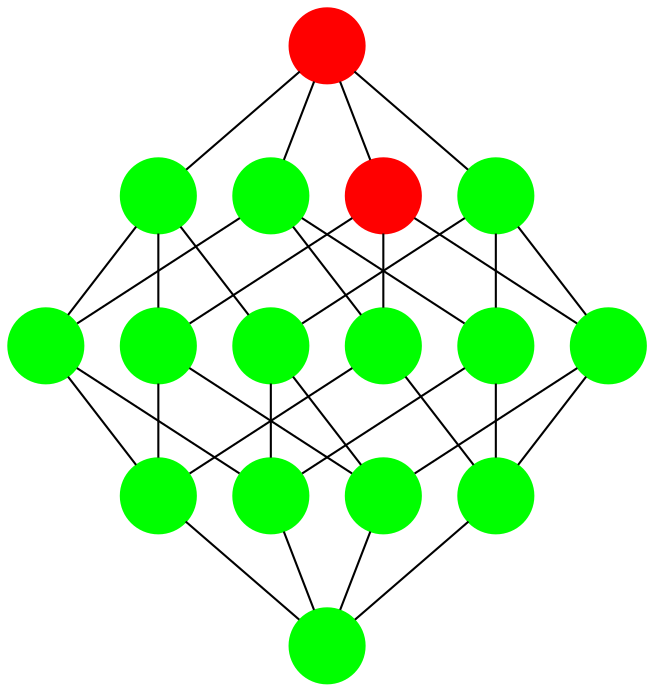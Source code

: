 digraph{
rankdir=BT
node[shape=circle,style=filled,label=""]
edge[dir=none]
0[color="#FF0000"]
1[color="#00FF00"]
2[color="#00FF00"]
3[color="#00FF00"]
4[color="#FF0000"]
5[color="#00FF00"]
6[color="#00FF00"]
7[color="#00FF00"]
8[color="#00FF00"]
9[color="#00FF00"]
10[color="#00FF00"]
11[color="#00FF00"]
12[color="#00FF00"]
13[color="#00FF00"]
14[color="#00FF00"]
15[color="#00FF00"]
1->0
2->0
4->0
8->0
3->1
5->1
9->1
3->2
6->2
10->2
7->3
11->3
5->4
6->4
12->4
7->5
13->5
7->6
14->6
15->7
9->8
10->8
12->8
11->9
13->9
11->10
14->10
15->11
13->12
14->12
15->13
15->14
}